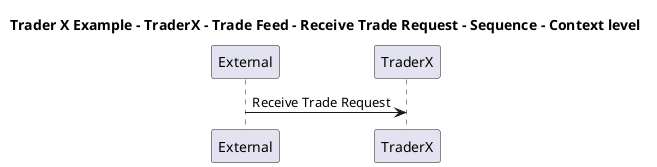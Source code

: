 @startuml

title Trader X Example - TraderX - Trade Feed - Receive Trade Request - Sequence - Context level

participant "External" as C4InterFlow.SoftwareSystems.ExternalSystem
participant "TraderX" as TraderXExample.SoftwareSystems.TraderX

C4InterFlow.SoftwareSystems.ExternalSystem -> TraderXExample.SoftwareSystems.TraderX : Receive Trade Request


@enduml
